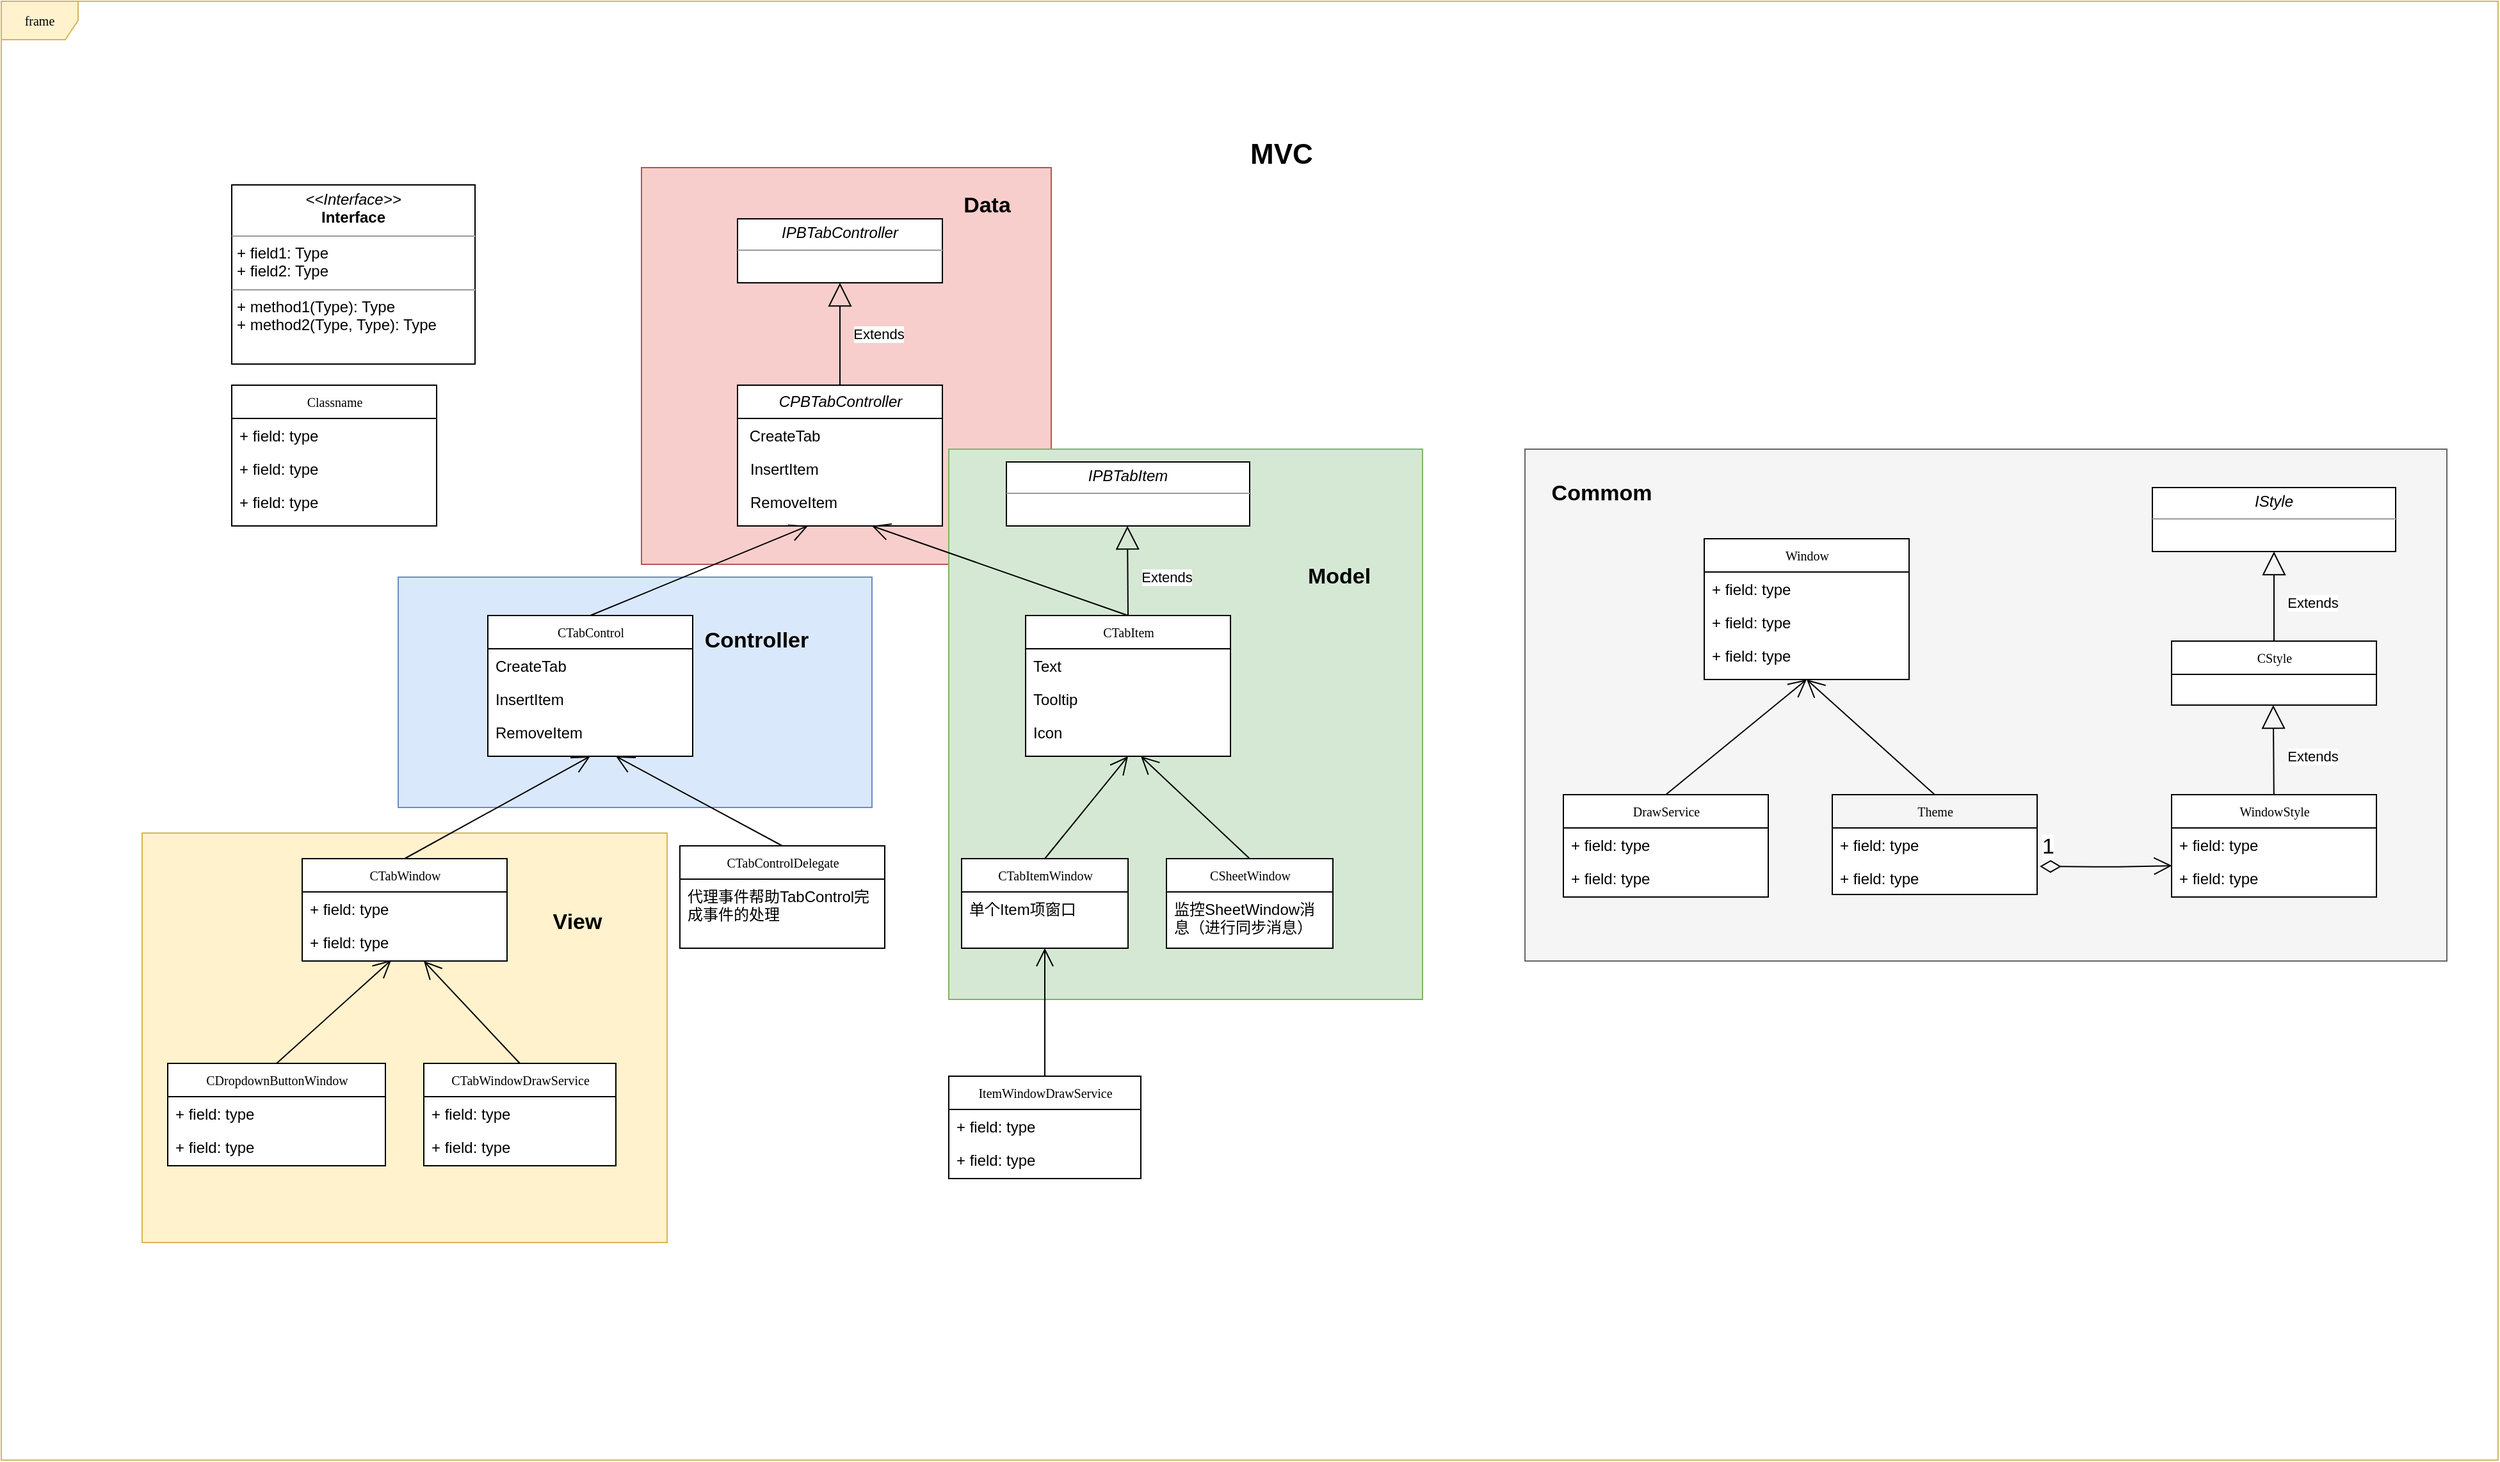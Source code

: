 <mxfile version="14.9.6" type="device"><diagram name="Page-1" id="c4acf3e9-155e-7222-9cf6-157b1a14988f"><mxGraphModel dx="2272" dy="1927" grid="1" gridSize="10" guides="1" tooltips="1" connect="1" arrows="1" fold="1" page="1" pageScale="1" pageWidth="850" pageHeight="1100" background="none" math="0" shadow="0"><root><mxCell id="0"/><mxCell id="1" parent="0"/><mxCell id="jPdOaaHarYqEUGmKGvWC-78" value="" style="rounded=0;whiteSpace=wrap;html=1;fontSize=17;fillColor=#f5f5f5;strokeColor=#666666;fontColor=#333333;" vertex="1" parent="1"><mxGeometry x="960" y="280" width="720" height="400" as="geometry"/></mxCell><mxCell id="17acba5748e5396b-1" value="frame" style="shape=umlFrame;whiteSpace=wrap;html=1;rounded=0;shadow=0;comic=0;labelBackgroundColor=none;strokeWidth=1;fontFamily=Verdana;fontSize=10;align=center;fillColor=#fff2cc;strokeColor=#d6b656;swimlaneFillColor=none;" parent="1" vertex="1"><mxGeometry x="-230" y="-70" width="1950" height="1140" as="geometry"/></mxCell><mxCell id="jPdOaaHarYqEUGmKGvWC-47" value="" style="rounded=0;whiteSpace=wrap;html=1;fontSize=17;fillColor=#f8cecc;strokeColor=#b85450;" vertex="1" parent="1"><mxGeometry x="270" y="60" width="320" height="310" as="geometry"/></mxCell><mxCell id="jPdOaaHarYqEUGmKGvWC-45" value="" style="rounded=0;whiteSpace=wrap;html=1;fontSize=17;fillColor=#fff2cc;strokeColor=#d6b656;" vertex="1" parent="1"><mxGeometry x="-120" y="580" width="410" height="320" as="geometry"/></mxCell><mxCell id="jPdOaaHarYqEUGmKGvWC-42" value="" style="rounded=0;whiteSpace=wrap;html=1;fillColor=#dae8fc;strokeColor=#6c8ebf;" vertex="1" parent="1"><mxGeometry x="80" y="380" width="370" height="180" as="geometry"/></mxCell><mxCell id="jPdOaaHarYqEUGmKGvWC-41" value="" style="rounded=0;whiteSpace=wrap;html=1;fillColor=#d5e8d4;strokeColor=#82b366;" vertex="1" parent="1"><mxGeometry x="510" y="280" width="370" height="430" as="geometry"/></mxCell><mxCell id="17acba5748e5396b-20" value="&lt;i style=&quot;font-family: &amp;#34;helvetica&amp;#34; ; font-size: 12px&quot;&gt;CPBTabController&lt;/i&gt;" style="swimlane;html=1;fontStyle=0;childLayout=stackLayout;horizontal=1;startSize=26;horizontalStack=0;resizeParent=1;resizeLast=0;collapsible=1;marginBottom=0;swimlaneFillColor=#ffffff;rounded=0;shadow=0;comic=0;labelBackgroundColor=none;strokeWidth=1;fontFamily=Verdana;fontSize=10;align=center;" parent="1" vertex="1"><mxGeometry x="345" y="230" width="160" height="110" as="geometry"/></mxCell><mxCell id="17acba5748e5396b-21" value="&amp;nbsp;CreateTab" style="text;html=1;strokeColor=none;fillColor=none;align=left;verticalAlign=top;spacingLeft=4;spacingRight=4;whiteSpace=wrap;overflow=hidden;rotatable=0;points=[[0,0.5],[1,0.5]];portConstraint=eastwest;" parent="17acba5748e5396b-20" vertex="1"><mxGeometry y="26" width="160" height="26" as="geometry"/></mxCell><mxCell id="17acba5748e5396b-24" value="&lt;p style=&quot;margin: 0px 0px 0px 4px&quot;&gt;&lt;span&gt;InsertItem&lt;/span&gt;&lt;br&gt;&lt;/p&gt;&lt;div&gt;&lt;span&gt;&lt;br&gt;&lt;/span&gt;&lt;/div&gt;" style="text;html=1;strokeColor=none;fillColor=none;align=left;verticalAlign=top;spacingLeft=4;spacingRight=4;whiteSpace=wrap;overflow=hidden;rotatable=0;points=[[0,0.5],[1,0.5]];portConstraint=eastwest;" parent="17acba5748e5396b-20" vertex="1"><mxGeometry y="52" width="160" height="26" as="geometry"/></mxCell><mxCell id="17acba5748e5396b-26" value="&lt;p style=&quot;margin: 0px 0px 0px 4px&quot;&gt;&lt;span&gt;RemoveItem&lt;/span&gt;&lt;br&gt;&lt;/p&gt;" style="text;html=1;strokeColor=none;fillColor=none;align=left;verticalAlign=top;spacingLeft=4;spacingRight=4;whiteSpace=wrap;overflow=hidden;rotatable=0;points=[[0,0.5],[1,0.5]];portConstraint=eastwest;" parent="17acba5748e5396b-20" vertex="1"><mxGeometry y="78" width="160" height="26" as="geometry"/></mxCell><mxCell id="17acba5748e5396b-30" value="CTabControl" style="swimlane;html=1;fontStyle=0;childLayout=stackLayout;horizontal=1;startSize=26;horizontalStack=0;resizeParent=1;resizeLast=0;collapsible=1;marginBottom=0;swimlaneFillColor=#ffffff;rounded=0;shadow=0;comic=0;labelBackgroundColor=none;strokeWidth=1;fontFamily=Verdana;fontSize=10;align=center;" parent="1" vertex="1"><mxGeometry x="150" y="410" width="160" height="110" as="geometry"/></mxCell><mxCell id="17acba5748e5396b-31" value="CreateTab" style="text;html=1;strokeColor=none;fillColor=none;align=left;verticalAlign=top;spacingLeft=4;spacingRight=4;whiteSpace=wrap;overflow=hidden;rotatable=0;points=[[0,0.5],[1,0.5]];portConstraint=eastwest;" parent="17acba5748e5396b-30" vertex="1"><mxGeometry y="26" width="160" height="26" as="geometry"/></mxCell><mxCell id="17acba5748e5396b-32" value="InsertItem" style="text;html=1;strokeColor=none;fillColor=none;align=left;verticalAlign=top;spacingLeft=4;spacingRight=4;whiteSpace=wrap;overflow=hidden;rotatable=0;points=[[0,0.5],[1,0.5]];portConstraint=eastwest;" parent="17acba5748e5396b-30" vertex="1"><mxGeometry y="52" width="160" height="26" as="geometry"/></mxCell><mxCell id="17acba5748e5396b-33" value="RemoveItem" style="text;html=1;strokeColor=none;fillColor=none;align=left;verticalAlign=top;spacingLeft=4;spacingRight=4;whiteSpace=wrap;overflow=hidden;rotatable=0;points=[[0,0.5],[1,0.5]];portConstraint=eastwest;" parent="17acba5748e5396b-30" vertex="1"><mxGeometry y="78" width="160" height="26" as="geometry"/></mxCell><mxCell id="17acba5748e5396b-44" value="CTabWindow" style="swimlane;html=1;fontStyle=0;childLayout=stackLayout;horizontal=1;startSize=26;horizontalStack=0;resizeParent=1;resizeLast=0;collapsible=1;marginBottom=0;swimlaneFillColor=#ffffff;rounded=0;shadow=0;comic=0;labelBackgroundColor=none;strokeWidth=1;fontFamily=Verdana;fontSize=10;align=center;" parent="1" vertex="1"><mxGeometry x="5" y="600" width="160" height="80" as="geometry"/></mxCell><mxCell id="17acba5748e5396b-45" value="+ field: type" style="text;html=1;strokeColor=none;fillColor=none;align=left;verticalAlign=top;spacingLeft=4;spacingRight=4;whiteSpace=wrap;overflow=hidden;rotatable=0;points=[[0,0.5],[1,0.5]];portConstraint=eastwest;" parent="17acba5748e5396b-44" vertex="1"><mxGeometry y="26" width="160" height="26" as="geometry"/></mxCell><mxCell id="17acba5748e5396b-47" value="+ field: type" style="text;html=1;strokeColor=none;fillColor=none;align=left;verticalAlign=top;spacingLeft=4;spacingRight=4;whiteSpace=wrap;overflow=hidden;rotatable=0;points=[[0,0.5],[1,0.5]];portConstraint=eastwest;" parent="17acba5748e5396b-44" vertex="1"><mxGeometry y="52" width="160" height="26" as="geometry"/></mxCell><mxCell id="5d2195bd80daf111-1" value="CTabItemWindow" style="swimlane;html=1;fontStyle=0;childLayout=stackLayout;horizontal=1;startSize=26;horizontalStack=0;resizeParent=1;resizeLast=0;collapsible=1;marginBottom=0;swimlaneFillColor=#ffffff;rounded=0;shadow=0;comic=0;labelBackgroundColor=none;strokeWidth=1;fontFamily=Verdana;fontSize=10;align=center;" parent="1" vertex="1"><mxGeometry x="520" y="600" width="130" height="70" as="geometry"/></mxCell><mxCell id="5d2195bd80daf111-2" value="单个Item项窗口" style="text;html=1;strokeColor=none;fillColor=none;align=left;verticalAlign=top;spacingLeft=4;spacingRight=4;whiteSpace=wrap;overflow=hidden;rotatable=0;points=[[0,0.5],[1,0.5]];portConstraint=eastwest;" parent="5d2195bd80daf111-1" vertex="1"><mxGeometry y="26" width="130" height="26" as="geometry"/></mxCell><mxCell id="5d2195bd80daf111-15" value="&lt;p style=&quot;margin:0px;margin-top:4px;text-align:center;&quot;&gt;&lt;i&gt;&amp;lt;&amp;lt;Interface&amp;gt;&amp;gt;&lt;/i&gt;&lt;br/&gt;&lt;b&gt;Interface&lt;/b&gt;&lt;/p&gt;&lt;hr size=&quot;1&quot;/&gt;&lt;p style=&quot;margin:0px;margin-left:4px;&quot;&gt;+ field1: Type&lt;br/&gt;+ field2: Type&lt;/p&gt;&lt;hr size=&quot;1&quot;/&gt;&lt;p style=&quot;margin:0px;margin-left:4px;&quot;&gt;+ method1(Type): Type&lt;br/&gt;+ method2(Type, Type): Type&lt;/p&gt;" style="verticalAlign=top;align=left;overflow=fill;fontSize=12;fontFamily=Helvetica;html=1;rounded=0;shadow=0;comic=0;labelBackgroundColor=none;strokeWidth=1" parent="1" vertex="1"><mxGeometry x="-50" y="73.5" width="190" height="140" as="geometry"/></mxCell><mxCell id="5d2195bd80daf111-18" value="&lt;p style=&quot;margin: 0px ; margin-top: 4px ; text-align: center&quot;&gt;&lt;i&gt;IPBTabController&lt;/i&gt;&lt;/p&gt;&lt;hr size=&quot;1&quot;&gt;&lt;p style=&quot;margin: 0px ; margin-left: 4px&quot;&gt;&lt;br&gt;&lt;/p&gt;" style="verticalAlign=top;align=left;overflow=fill;fontSize=12;fontFamily=Helvetica;html=1;rounded=0;shadow=0;comic=0;labelBackgroundColor=none;strokeWidth=1" parent="1" vertex="1"><mxGeometry x="345" y="100" width="160" height="50" as="geometry"/></mxCell><mxCell id="5d2195bd80daf111-19" value="&lt;p style=&quot;margin: 0px ; margin-top: 4px ; text-align: center&quot;&gt;&lt;i&gt;IPBTabItem&lt;/i&gt;&lt;/p&gt;&lt;hr size=&quot;1&quot;&gt;&lt;p style=&quot;margin: 0px ; margin-left: 4px&quot;&gt;&lt;br&gt;&lt;/p&gt;" style="verticalAlign=top;align=left;overflow=fill;fontSize=12;fontFamily=Helvetica;html=1;rounded=0;shadow=0;comic=0;labelBackgroundColor=none;strokeWidth=1" parent="1" vertex="1"><mxGeometry x="555" y="290" width="190" height="50" as="geometry"/></mxCell><mxCell id="jPdOaaHarYqEUGmKGvWC-1" value="Extends" style="endArrow=block;endSize=16;endFill=0;html=1;exitX=0.5;exitY=0;exitDx=0;exitDy=0;entryX=0.5;entryY=1;entryDx=0;entryDy=0;" edge="1" parent="1" source="17acba5748e5396b-20" target="5d2195bd80daf111-18"><mxGeometry y="-30" width="160" relative="1" as="geometry"><mxPoint x="320" y="170" as="sourcePoint"/><mxPoint x="230" y="150" as="targetPoint"/><mxPoint as="offset"/></mxGeometry></mxCell><mxCell id="jPdOaaHarYqEUGmKGvWC-2" value="Classname" style="swimlane;html=1;fontStyle=0;childLayout=stackLayout;horizontal=1;startSize=26;fillColor=none;horizontalStack=0;resizeParent=1;resizeLast=0;collapsible=1;marginBottom=0;swimlaneFillColor=#ffffff;rounded=0;shadow=0;comic=0;labelBackgroundColor=none;strokeWidth=1;fontFamily=Verdana;fontSize=10;align=center;" vertex="1" parent="1"><mxGeometry x="-50" y="230" width="160" height="110" as="geometry"/></mxCell><mxCell id="jPdOaaHarYqEUGmKGvWC-3" value="+ field: type" style="text;html=1;strokeColor=none;fillColor=none;align=left;verticalAlign=top;spacingLeft=4;spacingRight=4;whiteSpace=wrap;overflow=hidden;rotatable=0;points=[[0,0.5],[1,0.5]];portConstraint=eastwest;" vertex="1" parent="jPdOaaHarYqEUGmKGvWC-2"><mxGeometry y="26" width="160" height="26" as="geometry"/></mxCell><mxCell id="jPdOaaHarYqEUGmKGvWC-4" value="+ field: type" style="text;html=1;strokeColor=none;fillColor=none;align=left;verticalAlign=top;spacingLeft=4;spacingRight=4;whiteSpace=wrap;overflow=hidden;rotatable=0;points=[[0,0.5],[1,0.5]];portConstraint=eastwest;" vertex="1" parent="jPdOaaHarYqEUGmKGvWC-2"><mxGeometry y="52" width="160" height="26" as="geometry"/></mxCell><mxCell id="jPdOaaHarYqEUGmKGvWC-5" value="+ field: type" style="text;html=1;strokeColor=none;fillColor=none;align=left;verticalAlign=top;spacingLeft=4;spacingRight=4;whiteSpace=wrap;overflow=hidden;rotatable=0;points=[[0,0.5],[1,0.5]];portConstraint=eastwest;" vertex="1" parent="jPdOaaHarYqEUGmKGvWC-2"><mxGeometry y="78" width="160" height="26" as="geometry"/></mxCell><mxCell id="jPdOaaHarYqEUGmKGvWC-7" value="" style="endArrow=open;endFill=1;endSize=12;html=1;exitX=0.5;exitY=0;exitDx=0;exitDy=0;" edge="1" parent="1" source="17acba5748e5396b-30"><mxGeometry width="160" relative="1" as="geometry"><mxPoint x="240" y="360" as="sourcePoint"/><mxPoint x="400" y="340" as="targetPoint"/></mxGeometry></mxCell><mxCell id="jPdOaaHarYqEUGmKGvWC-8" value="CTabItem" style="swimlane;html=1;fontStyle=0;childLayout=stackLayout;horizontal=1;startSize=26;horizontalStack=0;resizeParent=1;resizeLast=0;collapsible=1;marginBottom=0;swimlaneFillColor=#ffffff;rounded=0;shadow=0;comic=0;labelBackgroundColor=none;strokeWidth=1;fontFamily=Verdana;fontSize=10;align=center;" vertex="1" parent="1"><mxGeometry x="570" y="410" width="160" height="110" as="geometry"/></mxCell><mxCell id="jPdOaaHarYqEUGmKGvWC-9" value="Text" style="text;html=1;strokeColor=none;fillColor=none;align=left;verticalAlign=top;spacingLeft=4;spacingRight=4;whiteSpace=wrap;overflow=hidden;rotatable=0;points=[[0,0.5],[1,0.5]];portConstraint=eastwest;" vertex="1" parent="jPdOaaHarYqEUGmKGvWC-8"><mxGeometry y="26" width="160" height="26" as="geometry"/></mxCell><mxCell id="jPdOaaHarYqEUGmKGvWC-10" value="Tooltip" style="text;html=1;strokeColor=none;fillColor=none;align=left;verticalAlign=top;spacingLeft=4;spacingRight=4;whiteSpace=wrap;overflow=hidden;rotatable=0;points=[[0,0.5],[1,0.5]];portConstraint=eastwest;" vertex="1" parent="jPdOaaHarYqEUGmKGvWC-8"><mxGeometry y="52" width="160" height="26" as="geometry"/></mxCell><mxCell id="jPdOaaHarYqEUGmKGvWC-11" value="Icon" style="text;html=1;strokeColor=none;fillColor=none;align=left;verticalAlign=top;spacingLeft=4;spacingRight=4;whiteSpace=wrap;overflow=hidden;rotatable=0;points=[[0,0.5],[1,0.5]];portConstraint=eastwest;" vertex="1" parent="jPdOaaHarYqEUGmKGvWC-8"><mxGeometry y="78" width="160" height="26" as="geometry"/></mxCell><mxCell id="jPdOaaHarYqEUGmKGvWC-13" value="" style="endArrow=open;endFill=1;endSize=12;html=1;exitX=0.5;exitY=0;exitDx=0;exitDy=0;" edge="1" parent="1" source="jPdOaaHarYqEUGmKGvWC-8"><mxGeometry width="160" relative="1" as="geometry"><mxPoint x="400" y="360" as="sourcePoint"/><mxPoint x="450" y="340" as="targetPoint"/></mxGeometry></mxCell><mxCell id="jPdOaaHarYqEUGmKGvWC-14" value="Extends" style="endArrow=block;endSize=16;endFill=0;html=1;" edge="1" parent="1"><mxGeometry x="-0.149" y="-30" width="160" relative="1" as="geometry"><mxPoint x="650" y="410" as="sourcePoint"/><mxPoint x="649.5" y="340" as="targetPoint"/><mxPoint as="offset"/></mxGeometry></mxCell><mxCell id="jPdOaaHarYqEUGmKGvWC-15" value="CTabControlDelegate" style="swimlane;html=1;fontStyle=0;childLayout=stackLayout;horizontal=1;startSize=26;fillColor=none;horizontalStack=0;resizeParent=1;resizeLast=0;collapsible=1;marginBottom=0;swimlaneFillColor=#ffffff;rounded=0;shadow=0;comic=0;labelBackgroundColor=none;strokeWidth=1;fontFamily=Verdana;fontSize=10;align=center;" vertex="1" parent="1"><mxGeometry x="300" y="590" width="160" height="80" as="geometry"/></mxCell><mxCell id="jPdOaaHarYqEUGmKGvWC-17" value="代理事件帮助TabControl完成事件的处理" style="text;html=1;strokeColor=none;fillColor=none;align=left;verticalAlign=top;spacingLeft=4;spacingRight=4;whiteSpace=wrap;overflow=hidden;rotatable=0;points=[[0,0.5],[1,0.5]];portConstraint=eastwest;" vertex="1" parent="jPdOaaHarYqEUGmKGvWC-15"><mxGeometry y="26" width="160" height="54" as="geometry"/></mxCell><mxCell id="jPdOaaHarYqEUGmKGvWC-18" value="" style="endArrow=open;endFill=1;endSize=12;html=1;exitX=0.5;exitY=0;exitDx=0;exitDy=0;entryX=0.5;entryY=1;entryDx=0;entryDy=0;" edge="1" parent="1" source="17acba5748e5396b-44" target="17acba5748e5396b-30"><mxGeometry width="160" relative="1" as="geometry"><mxPoint x="130" y="600" as="sourcePoint"/><mxPoint x="300" y="530" as="targetPoint"/></mxGeometry></mxCell><mxCell id="jPdOaaHarYqEUGmKGvWC-19" value="" style="endArrow=open;endFill=1;endSize=12;html=1;exitX=0.5;exitY=0;exitDx=0;exitDy=0;" edge="1" parent="1" source="jPdOaaHarYqEUGmKGvWC-15"><mxGeometry width="160" relative="1" as="geometry"><mxPoint x="450" y="590" as="sourcePoint"/><mxPoint x="250" y="520" as="targetPoint"/></mxGeometry></mxCell><mxCell id="jPdOaaHarYqEUGmKGvWC-20" value="CDropdownButtonWindow" style="swimlane;html=1;fontStyle=0;childLayout=stackLayout;horizontal=1;startSize=26;horizontalStack=0;resizeParent=1;resizeLast=0;collapsible=1;marginBottom=0;swimlaneFillColor=#ffffff;rounded=0;shadow=0;comic=0;labelBackgroundColor=none;strokeWidth=1;fontFamily=Verdana;fontSize=10;align=center;" vertex="1" parent="1"><mxGeometry x="-100" y="760" width="170" height="80" as="geometry"/></mxCell><mxCell id="jPdOaaHarYqEUGmKGvWC-21" value="+ field: type" style="text;html=1;strokeColor=none;fillColor=none;align=left;verticalAlign=top;spacingLeft=4;spacingRight=4;whiteSpace=wrap;overflow=hidden;rotatable=0;points=[[0,0.5],[1,0.5]];portConstraint=eastwest;" vertex="1" parent="jPdOaaHarYqEUGmKGvWC-20"><mxGeometry y="26" width="170" height="26" as="geometry"/></mxCell><mxCell id="jPdOaaHarYqEUGmKGvWC-22" value="+ field: type" style="text;html=1;strokeColor=none;fillColor=none;align=left;verticalAlign=top;spacingLeft=4;spacingRight=4;whiteSpace=wrap;overflow=hidden;rotatable=0;points=[[0,0.5],[1,0.5]];portConstraint=eastwest;" vertex="1" parent="jPdOaaHarYqEUGmKGvWC-20"><mxGeometry y="52" width="170" height="26" as="geometry"/></mxCell><mxCell id="jPdOaaHarYqEUGmKGvWC-24" value="CSheetWindow" style="swimlane;html=1;fontStyle=0;childLayout=stackLayout;horizontal=1;startSize=26;horizontalStack=0;resizeParent=1;resizeLast=0;collapsible=1;marginBottom=0;swimlaneFillColor=#ffffff;rounded=0;shadow=0;comic=0;labelBackgroundColor=none;strokeWidth=1;fontFamily=Verdana;fontSize=10;align=center;" vertex="1" parent="1"><mxGeometry x="680" y="600" width="130" height="70" as="geometry"/></mxCell><mxCell id="jPdOaaHarYqEUGmKGvWC-25" value="监控SheetWindow消息（进行同步消息）" style="text;html=1;strokeColor=none;fillColor=none;align=left;verticalAlign=top;spacingLeft=4;spacingRight=4;whiteSpace=wrap;overflow=hidden;rotatable=0;points=[[0,0.5],[1,0.5]];portConstraint=eastwest;" vertex="1" parent="jPdOaaHarYqEUGmKGvWC-24"><mxGeometry y="26" width="130" height="34" as="geometry"/></mxCell><mxCell id="jPdOaaHarYqEUGmKGvWC-28" value="" style="endArrow=open;endFill=1;endSize=12;html=1;exitX=0.5;exitY=0;exitDx=0;exitDy=0;entryX=0.5;entryY=1;entryDx=0;entryDy=0;" edge="1" parent="1" source="5d2195bd80daf111-1" target="jPdOaaHarYqEUGmKGvWC-8"><mxGeometry width="160" relative="1" as="geometry"><mxPoint x="560" y="560" as="sourcePoint"/><mxPoint x="660" y="480" as="targetPoint"/></mxGeometry></mxCell><mxCell id="jPdOaaHarYqEUGmKGvWC-29" value="" style="endArrow=open;endFill=1;endSize=12;html=1;exitX=0.5;exitY=0;exitDx=0;exitDy=0;" edge="1" parent="1" source="jPdOaaHarYqEUGmKGvWC-24"><mxGeometry width="160" relative="1" as="geometry"><mxPoint x="745" y="600" as="sourcePoint"/><mxPoint x="660" y="520" as="targetPoint"/></mxGeometry></mxCell><mxCell id="jPdOaaHarYqEUGmKGvWC-31" value="" style="endArrow=open;endFill=1;endSize=12;html=1;exitX=0.5;exitY=0;exitDx=0;exitDy=0;entryX=0.435;entryY=1.049;entryDx=0;entryDy=0;entryPerimeter=0;" edge="1" parent="1" source="jPdOaaHarYqEUGmKGvWC-20" target="17acba5748e5396b-47"><mxGeometry width="160" relative="1" as="geometry"><mxPoint x="10" y="760" as="sourcePoint"/><mxPoint x="110" y="680" as="targetPoint"/></mxGeometry></mxCell><mxCell id="jPdOaaHarYqEUGmKGvWC-32" value="CTabWindowDrawService" style="swimlane;html=1;fontStyle=0;childLayout=stackLayout;horizontal=1;startSize=26;horizontalStack=0;resizeParent=1;resizeLast=0;collapsible=1;marginBottom=0;swimlaneFillColor=#ffffff;rounded=0;shadow=0;comic=0;labelBackgroundColor=none;strokeWidth=1;fontFamily=Verdana;fontSize=10;align=center;" vertex="1" parent="1"><mxGeometry x="100" y="760" width="150" height="80" as="geometry"/></mxCell><mxCell id="jPdOaaHarYqEUGmKGvWC-33" value="+ field: type" style="text;html=1;strokeColor=none;fillColor=none;align=left;verticalAlign=top;spacingLeft=4;spacingRight=4;whiteSpace=wrap;overflow=hidden;rotatable=0;points=[[0,0.5],[1,0.5]];portConstraint=eastwest;" vertex="1" parent="jPdOaaHarYqEUGmKGvWC-32"><mxGeometry y="26" width="150" height="26" as="geometry"/></mxCell><mxCell id="jPdOaaHarYqEUGmKGvWC-34" value="+ field: type" style="text;html=1;strokeColor=none;fillColor=none;align=left;verticalAlign=top;spacingLeft=4;spacingRight=4;whiteSpace=wrap;overflow=hidden;rotatable=0;points=[[0,0.5],[1,0.5]];portConstraint=eastwest;" vertex="1" parent="jPdOaaHarYqEUGmKGvWC-32"><mxGeometry y="52" width="150" height="26" as="geometry"/></mxCell><mxCell id="jPdOaaHarYqEUGmKGvWC-35" value="" style="endArrow=open;endFill=1;endSize=12;html=1;exitX=0.5;exitY=0;exitDx=0;exitDy=0;" edge="1" parent="1" source="jPdOaaHarYqEUGmKGvWC-32"><mxGeometry width="160" relative="1" as="geometry"><mxPoint x="225" y="760" as="sourcePoint"/><mxPoint x="100" y="680" as="targetPoint"/></mxGeometry></mxCell><mxCell id="jPdOaaHarYqEUGmKGvWC-36" value="ItemWindowDrawService" style="swimlane;html=1;fontStyle=0;childLayout=stackLayout;horizontal=1;startSize=26;fillColor=none;horizontalStack=0;resizeParent=1;resizeLast=0;collapsible=1;marginBottom=0;swimlaneFillColor=#ffffff;rounded=0;shadow=0;comic=0;labelBackgroundColor=none;strokeWidth=1;fontFamily=Verdana;fontSize=10;align=center;" vertex="1" parent="1"><mxGeometry x="510" y="770" width="150" height="80" as="geometry"/></mxCell><mxCell id="jPdOaaHarYqEUGmKGvWC-37" value="+ field: type" style="text;html=1;strokeColor=none;fillColor=none;align=left;verticalAlign=top;spacingLeft=4;spacingRight=4;whiteSpace=wrap;overflow=hidden;rotatable=0;points=[[0,0.5],[1,0.5]];portConstraint=eastwest;" vertex="1" parent="jPdOaaHarYqEUGmKGvWC-36"><mxGeometry y="26" width="150" height="26" as="geometry"/></mxCell><mxCell id="jPdOaaHarYqEUGmKGvWC-38" value="+ field: type" style="text;html=1;strokeColor=none;fillColor=none;align=left;verticalAlign=top;spacingLeft=4;spacingRight=4;whiteSpace=wrap;overflow=hidden;rotatable=0;points=[[0,0.5],[1,0.5]];portConstraint=eastwest;" vertex="1" parent="jPdOaaHarYqEUGmKGvWC-36"><mxGeometry y="52" width="150" height="26" as="geometry"/></mxCell><mxCell id="jPdOaaHarYqEUGmKGvWC-39" value="" style="endArrow=open;endFill=1;endSize=12;html=1;exitX=0.5;exitY=0;exitDx=0;exitDy=0;" edge="1" parent="1" source="jPdOaaHarYqEUGmKGvWC-36"><mxGeometry width="160" relative="1" as="geometry"><mxPoint x="617.5" y="760" as="sourcePoint"/><mxPoint x="585" y="670" as="targetPoint"/></mxGeometry></mxCell><mxCell id="jPdOaaHarYqEUGmKGvWC-43" value="Controller" style="text;html=1;strokeColor=none;fillColor=none;align=center;verticalAlign=middle;whiteSpace=wrap;rounded=0;fontStyle=1;fontSize=17;" vertex="1" parent="1"><mxGeometry x="340" y="420" width="40" height="20" as="geometry"/></mxCell><mxCell id="jPdOaaHarYqEUGmKGvWC-44" value="Model" style="text;html=1;strokeColor=none;fillColor=none;align=center;verticalAlign=middle;whiteSpace=wrap;rounded=0;fontStyle=1;fontSize=17;" vertex="1" parent="1"><mxGeometry x="770" y="370" width="90" height="20" as="geometry"/></mxCell><mxCell id="jPdOaaHarYqEUGmKGvWC-46" value="&lt;b&gt;View&lt;/b&gt;" style="text;html=1;strokeColor=none;fillColor=none;align=center;verticalAlign=middle;whiteSpace=wrap;rounded=0;fontSize=17;" vertex="1" parent="1"><mxGeometry x="200" y="640" width="40" height="20" as="geometry"/></mxCell><mxCell id="jPdOaaHarYqEUGmKGvWC-48" value="&lt;b&gt;Data&lt;/b&gt;" style="text;html=1;strokeColor=none;fillColor=none;align=center;verticalAlign=middle;whiteSpace=wrap;rounded=0;fontSize=17;" vertex="1" parent="1"><mxGeometry x="520" y="80" width="40" height="20" as="geometry"/></mxCell><mxCell id="jPdOaaHarYqEUGmKGvWC-49" value="&lt;b&gt;&lt;font style=&quot;font-size: 22px&quot;&gt;MVC&lt;/font&gt;&lt;/b&gt;" style="text;html=1;strokeColor=none;fillColor=none;align=center;verticalAlign=middle;whiteSpace=wrap;rounded=0;fontSize=17;" vertex="1" parent="1"><mxGeometry x="740" y="40" width="60" height="20" as="geometry"/></mxCell><mxCell id="jPdOaaHarYqEUGmKGvWC-50" value="Theme" style="swimlane;html=1;fontStyle=0;childLayout=stackLayout;horizontal=1;startSize=26;fillColor=none;horizontalStack=0;resizeParent=1;resizeLast=0;collapsible=1;marginBottom=0;swimlaneFillColor=#ffffff;rounded=0;shadow=0;comic=0;labelBackgroundColor=none;strokeWidth=1;fontFamily=Verdana;fontSize=10;align=center;" vertex="1" parent="1"><mxGeometry x="1200" y="550" width="160" height="78" as="geometry"/></mxCell><mxCell id="jPdOaaHarYqEUGmKGvWC-51" value="+ field: type" style="text;html=1;strokeColor=none;fillColor=none;align=left;verticalAlign=top;spacingLeft=4;spacingRight=4;whiteSpace=wrap;overflow=hidden;rotatable=0;points=[[0,0.5],[1,0.5]];portConstraint=eastwest;" vertex="1" parent="jPdOaaHarYqEUGmKGvWC-50"><mxGeometry y="26" width="160" height="26" as="geometry"/></mxCell><mxCell id="jPdOaaHarYqEUGmKGvWC-52" value="+ field: type" style="text;html=1;strokeColor=none;fillColor=none;align=left;verticalAlign=top;spacingLeft=4;spacingRight=4;whiteSpace=wrap;overflow=hidden;rotatable=0;points=[[0,0.5],[1,0.5]];portConstraint=eastwest;" vertex="1" parent="jPdOaaHarYqEUGmKGvWC-50"><mxGeometry y="52" width="160" height="26" as="geometry"/></mxCell><mxCell id="jPdOaaHarYqEUGmKGvWC-54" value="CStyle" style="swimlane;html=1;fontStyle=0;childLayout=stackLayout;horizontal=1;startSize=26;horizontalStack=0;resizeParent=1;resizeLast=0;collapsible=1;marginBottom=0;swimlaneFillColor=#ffffff;rounded=0;shadow=0;comic=0;labelBackgroundColor=none;strokeWidth=1;fontFamily=Verdana;fontSize=10;align=center;" vertex="1" parent="1"><mxGeometry x="1465" y="430" width="160" height="50" as="geometry"/></mxCell><mxCell id="jPdOaaHarYqEUGmKGvWC-58" value="Window" style="swimlane;html=1;fontStyle=0;childLayout=stackLayout;horizontal=1;startSize=26;horizontalStack=0;resizeParent=1;resizeLast=0;collapsible=1;marginBottom=0;swimlaneFillColor=#ffffff;rounded=0;shadow=0;comic=0;labelBackgroundColor=none;strokeWidth=1;fontFamily=Verdana;fontSize=10;align=center;" vertex="1" parent="1"><mxGeometry x="1100" y="350" width="160" height="110" as="geometry"/></mxCell><mxCell id="jPdOaaHarYqEUGmKGvWC-59" value="+ field: type" style="text;html=1;strokeColor=none;fillColor=none;align=left;verticalAlign=top;spacingLeft=4;spacingRight=4;whiteSpace=wrap;overflow=hidden;rotatable=0;points=[[0,0.5],[1,0.5]];portConstraint=eastwest;" vertex="1" parent="jPdOaaHarYqEUGmKGvWC-58"><mxGeometry y="26" width="160" height="26" as="geometry"/></mxCell><mxCell id="jPdOaaHarYqEUGmKGvWC-60" value="+ field: type" style="text;html=1;strokeColor=none;fillColor=none;align=left;verticalAlign=top;spacingLeft=4;spacingRight=4;whiteSpace=wrap;overflow=hidden;rotatable=0;points=[[0,0.5],[1,0.5]];portConstraint=eastwest;" vertex="1" parent="jPdOaaHarYqEUGmKGvWC-58"><mxGeometry y="52" width="160" height="26" as="geometry"/></mxCell><mxCell id="jPdOaaHarYqEUGmKGvWC-61" value="+ field: type" style="text;html=1;strokeColor=none;fillColor=none;align=left;verticalAlign=top;spacingLeft=4;spacingRight=4;whiteSpace=wrap;overflow=hidden;rotatable=0;points=[[0,0.5],[1,0.5]];portConstraint=eastwest;" vertex="1" parent="jPdOaaHarYqEUGmKGvWC-58"><mxGeometry y="78" width="160" height="26" as="geometry"/></mxCell><mxCell id="jPdOaaHarYqEUGmKGvWC-62" value="&lt;p style=&quot;margin: 0px ; margin-top: 4px ; text-align: center&quot;&gt;&lt;i&gt;IStyle&lt;/i&gt;&lt;/p&gt;&lt;hr size=&quot;1&quot;&gt;&lt;p style=&quot;margin: 0px ; margin-left: 4px&quot;&gt;&lt;br&gt;&lt;/p&gt;&lt;p style=&quot;margin: 0px ; margin-left: 4px&quot;&gt;&lt;br&gt;&lt;/p&gt;" style="verticalAlign=top;align=left;overflow=fill;fontSize=12;fontFamily=Helvetica;html=1;rounded=0;shadow=0;comic=0;labelBackgroundColor=none;strokeWidth=1" vertex="1" parent="1"><mxGeometry x="1450" y="310" width="190" height="50" as="geometry"/></mxCell><mxCell id="jPdOaaHarYqEUGmKGvWC-63" value="DrawService" style="swimlane;html=1;fontStyle=0;childLayout=stackLayout;horizontal=1;startSize=26;horizontalStack=0;resizeParent=1;resizeLast=0;collapsible=1;marginBottom=0;swimlaneFillColor=#ffffff;rounded=0;shadow=0;comic=0;labelBackgroundColor=none;strokeWidth=1;fontFamily=Verdana;fontSize=10;align=center;" vertex="1" parent="1"><mxGeometry x="990" y="550" width="160" height="80" as="geometry"/></mxCell><mxCell id="jPdOaaHarYqEUGmKGvWC-64" value="+ field: type" style="text;html=1;strokeColor=none;fillColor=none;align=left;verticalAlign=top;spacingLeft=4;spacingRight=4;whiteSpace=wrap;overflow=hidden;rotatable=0;points=[[0,0.5],[1,0.5]];portConstraint=eastwest;" vertex="1" parent="jPdOaaHarYqEUGmKGvWC-63"><mxGeometry y="26" width="160" height="26" as="geometry"/></mxCell><mxCell id="jPdOaaHarYqEUGmKGvWC-65" value="+ field: type" style="text;html=1;strokeColor=none;fillColor=none;align=left;verticalAlign=top;spacingLeft=4;spacingRight=4;whiteSpace=wrap;overflow=hidden;rotatable=0;points=[[0,0.5],[1,0.5]];portConstraint=eastwest;" vertex="1" parent="jPdOaaHarYqEUGmKGvWC-63"><mxGeometry y="52" width="160" height="26" as="geometry"/></mxCell><mxCell id="jPdOaaHarYqEUGmKGvWC-67" value="Extends" style="endArrow=block;endSize=16;endFill=0;html=1;exitX=0.5;exitY=0;exitDx=0;exitDy=0;entryX=0.5;entryY=1;entryDx=0;entryDy=0;" edge="1" parent="1" source="jPdOaaHarYqEUGmKGvWC-54" target="jPdOaaHarYqEUGmKGvWC-62"><mxGeometry x="-0.149" y="-30" width="160" relative="1" as="geometry"><mxPoint x="1439.91" y="410" as="sourcePoint"/><mxPoint x="1439" y="360" as="targetPoint"/><mxPoint as="offset"/><Array as="points"><mxPoint x="1545" y="400"/></Array></mxGeometry></mxCell><mxCell id="jPdOaaHarYqEUGmKGvWC-68" value="WindowStyle" style="swimlane;html=1;fontStyle=0;childLayout=stackLayout;horizontal=1;startSize=26;horizontalStack=0;resizeParent=1;resizeLast=0;collapsible=1;marginBottom=0;swimlaneFillColor=#ffffff;rounded=0;shadow=0;comic=0;labelBackgroundColor=none;strokeWidth=1;fontFamily=Verdana;fontSize=10;align=center;" vertex="1" parent="1"><mxGeometry x="1465" y="550" width="160" height="80" as="geometry"/></mxCell><mxCell id="jPdOaaHarYqEUGmKGvWC-69" value="+ field: type" style="text;html=1;strokeColor=none;fillColor=none;align=left;verticalAlign=top;spacingLeft=4;spacingRight=4;whiteSpace=wrap;overflow=hidden;rotatable=0;points=[[0,0.5],[1,0.5]];portConstraint=eastwest;" vertex="1" parent="jPdOaaHarYqEUGmKGvWC-68"><mxGeometry y="26" width="160" height="26" as="geometry"/></mxCell><mxCell id="jPdOaaHarYqEUGmKGvWC-70" value="+ field: type" style="text;html=1;strokeColor=none;fillColor=none;align=left;verticalAlign=top;spacingLeft=4;spacingRight=4;whiteSpace=wrap;overflow=hidden;rotatable=0;points=[[0,0.5],[1,0.5]];portConstraint=eastwest;" vertex="1" parent="jPdOaaHarYqEUGmKGvWC-68"><mxGeometry y="52" width="160" height="28" as="geometry"/></mxCell><mxCell id="jPdOaaHarYqEUGmKGvWC-73" value="" style="endArrow=open;endFill=1;endSize=12;html=1;exitX=0.5;exitY=0;exitDx=0;exitDy=0;entryX=0.5;entryY=1;entryDx=0;entryDy=0;" edge="1" parent="1" source="jPdOaaHarYqEUGmKGvWC-63" target="jPdOaaHarYqEUGmKGvWC-58"><mxGeometry width="160" relative="1" as="geometry"><mxPoint x="1135" y="700" as="sourcePoint"/><mxPoint x="1250" y="640" as="targetPoint"/></mxGeometry></mxCell><mxCell id="jPdOaaHarYqEUGmKGvWC-74" value="1" style="endArrow=open;html=1;endSize=12;startArrow=diamondThin;startSize=14;startFill=0;edgeStyle=orthogonalEdgeStyle;align=left;verticalAlign=bottom;fontSize=17;entryX=0.002;entryY=0.127;entryDx=0;entryDy=0;entryPerimeter=0;" edge="1" parent="1" target="jPdOaaHarYqEUGmKGvWC-70"><mxGeometry x="-1" y="3" relative="1" as="geometry"><mxPoint x="1362" y="606" as="sourcePoint"/><mxPoint x="1360" y="606" as="targetPoint"/></mxGeometry></mxCell><mxCell id="jPdOaaHarYqEUGmKGvWC-75" value="Extends" style="endArrow=block;endSize=16;endFill=0;html=1;" edge="1" parent="1"><mxGeometry x="-0.149" y="-30" width="160" relative="1" as="geometry"><mxPoint x="1544.91" y="550" as="sourcePoint"/><mxPoint x="1544.41" y="480" as="targetPoint"/><mxPoint as="offset"/></mxGeometry></mxCell><mxCell id="jPdOaaHarYqEUGmKGvWC-77" value="" style="endArrow=open;endFill=1;endSize=12;html=1;exitX=0.5;exitY=0;exitDx=0;exitDy=0;" edge="1" parent="1" source="jPdOaaHarYqEUGmKGvWC-50"><mxGeometry width="160" relative="1" as="geometry"><mxPoint x="1255" y="540" as="sourcePoint"/><mxPoint x="1180" y="460" as="targetPoint"/></mxGeometry></mxCell><mxCell id="jPdOaaHarYqEUGmKGvWC-79" value="&lt;b&gt;Commom&lt;/b&gt;" style="text;html=1;strokeColor=none;fillColor=none;align=center;verticalAlign=middle;whiteSpace=wrap;rounded=0;fontSize=17;" vertex="1" parent="1"><mxGeometry x="1000" y="305" width="40" height="20" as="geometry"/></mxCell></root></mxGraphModel></diagram></mxfile>
